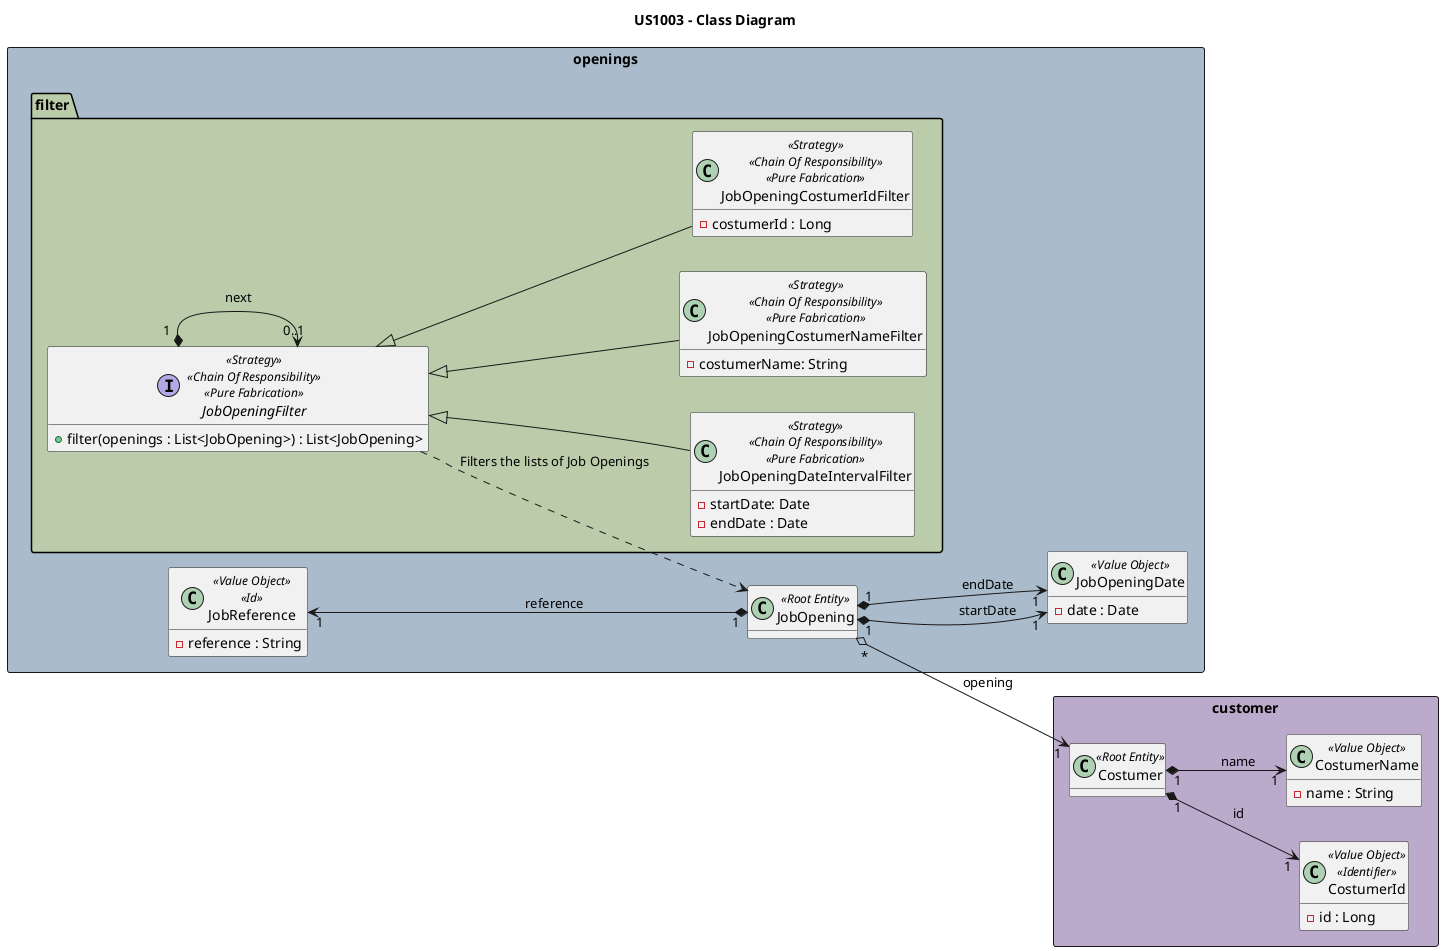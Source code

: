 @startuml

hide class methods
hide interface attributes

left to right direction

title "US1003 - Class Diagram"

rectangle openings #aabbcc{

    class JobOpening<<Root Entity>>{}

    class JobReference<<Value Object>><<Id>>{
        - reference : String
    }

    class JobOpeningDate<<Value Object>>{
        - date : Date
    }

    package filter #bbccaa{

    interface JobOpeningFilter<<Strategy>><<Chain Of Responsibility>><<Pure Fabrication>>{
            + filter(openings : List<JobOpening>) : List<JobOpening>
            ''- cascade(openings : List<JobOpening>)) : List<JobOpening>
        }

        class JobOpeningDateIntervalFilter<<Strategy>><<Chain Of Responsibility>><<Pure Fabrication>> extends JobOpeningFilter{
            - startDate: Date
            - endDate : Date
        }

        class JobOpeningCostumerNameFilter<<Strategy>><<Chain Of Responsibility>><<Pure Fabrication>> extends JobOpeningFilter{
            - costumerName: String
        }

        class JobOpeningCostumerIdFilter<<Strategy>><<Chain Of Responsibility>><<Pure Fabrication>> extends JobOpeningFilter{
            - costumerId : Long
        }

        JobOpeningFilter ..> JobOpening : Filters the lists of Job Openings
        JobOpeningFilter"1" *--> "0..1"JobOpeningFilter : next
    }

    JobOpening"1" *-up-> "1"JobReference: reference
    JobOpening"1" *-->"1"JobOpeningDate: startDate
    JobOpening"1" *-->"1"JobOpeningDate: endDate

}


rectangle customer #bbaacc{

    class Costumer<<Root Entity>>{}

    class CostumerId<<Value Object>><<Identifier>>{
        - id : Long
    }

    class CostumerName<<Value Object>>{
        - name : String
    }

    Costumer"1" *--> "1"CostumerId: id
    Costumer"1" *--> "1"CostumerName: name

    JobOpening"*" o--> "1"Costumer : opening

}










@enduml